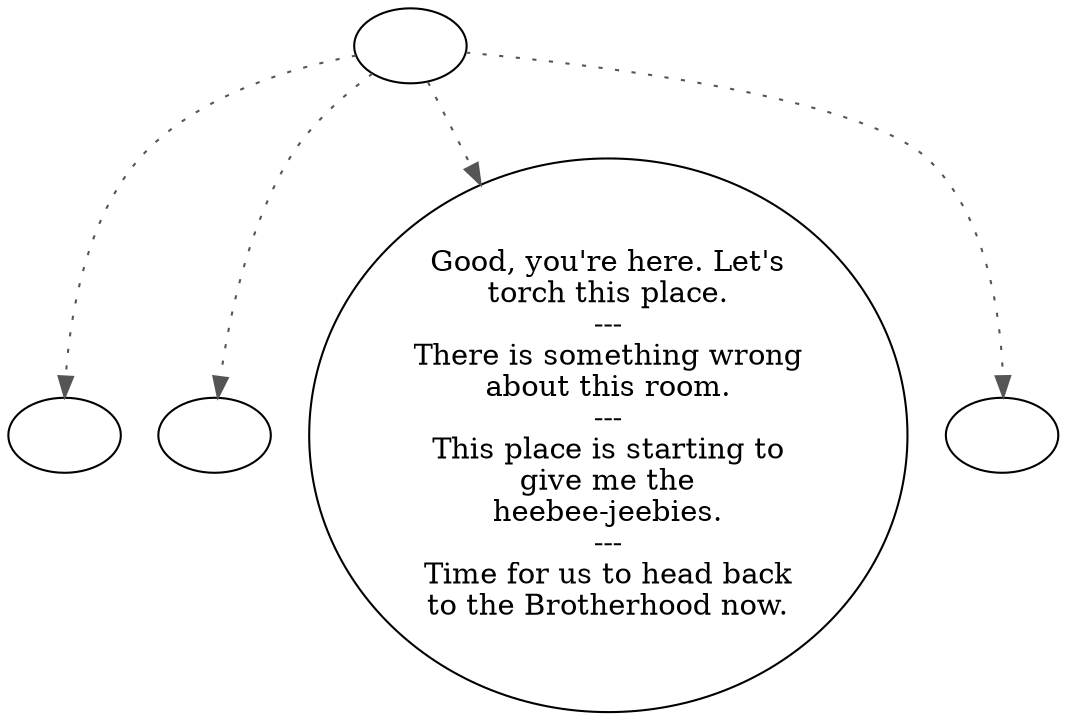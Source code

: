 digraph BROINVAD {
  "start" [style=filled       fillcolor="#FFFFFF"       color="#000000"]
  "start" -> "Initialize_p_proc" [style=dotted color="#555555"]
  "start" -> "talk_p_proc" [style=dotted color="#555555"]
  "start" -> "critter_p_proc" [style=dotted color="#555555"]
  "start" -> "map_enter_p_proc" [style=dotted color="#555555"]
  "start" [label=""]
  "talk_p_proc" [style=filled       fillcolor="#FFFFFF"       color="#000000"]
  "talk_p_proc" [label=""]
  "Initialize_p_proc" [style=filled       fillcolor="#FFFFFF"       color="#000000"]
  "Initialize_p_proc" [label=""]
  "critter_p_proc" [style=filled       fillcolor="#FFFFFF"       color="#000000"]
  "critter_p_proc" [label="Good, you're here. Let's\ntorch this place.\n---\nThere is something wrong\nabout this room.\n---\nThis place is starting to\ngive me the\nheebee-jeebies.\n---\nTime for us to head back\nto the Brotherhood now."]
  "map_enter_p_proc" [style=filled       fillcolor="#FFFFFF"       color="#000000"]
  "map_enter_p_proc" [label=""]
}